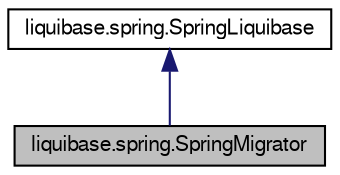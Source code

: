 digraph G
{
  edge [fontname="FreeSans",fontsize=10,labelfontname="FreeSans",labelfontsize=10];
  node [fontname="FreeSans",fontsize=10,shape=record];
  Node1 [label="liquibase.spring.SpringMigrator",height=0.2,width=0.4,color="black", fillcolor="grey75", style="filled" fontcolor="black"];
  Node2 -> Node1 [dir=back,color="midnightblue",fontsize=10,style="solid",fontname="FreeSans"];
  Node2 [label="liquibase.spring.SpringLiquibase",height=0.2,width=0.4,color="black", fillcolor="white", style="filled",URL="$classliquibase_1_1spring_1_1_spring_liquibase.html",tooltip="A Spring-ified wrapper for Liquibase."];
}
